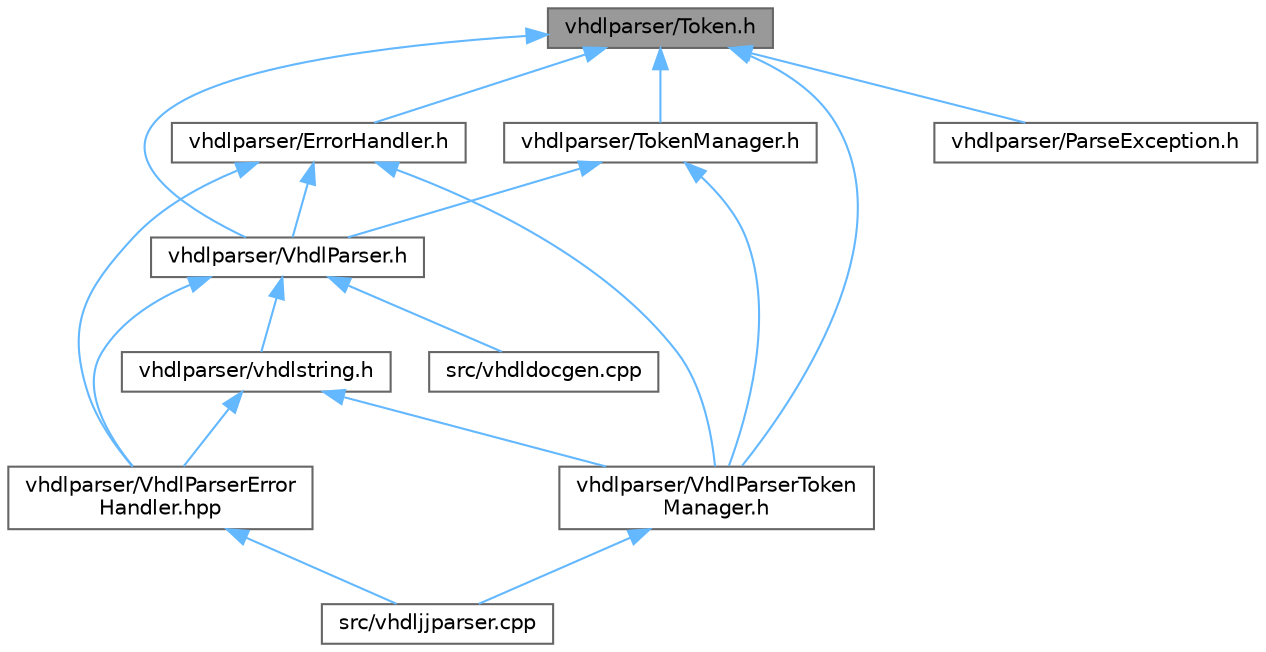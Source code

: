 digraph "vhdlparser/Token.h"
{
 // INTERACTIVE_SVG=YES
 // LATEX_PDF_SIZE
  bgcolor="transparent";
  edge [fontname=Helvetica,fontsize=10,labelfontname=Helvetica,labelfontsize=10];
  node [fontname=Helvetica,fontsize=10,shape=box,height=0.2,width=0.4];
  Node1 [id="Node000001",label="vhdlparser/Token.h",height=0.2,width=0.4,color="gray40", fillcolor="grey60", style="filled", fontcolor="black",tooltip=" "];
  Node1 -> Node2 [id="edge1_Node000001_Node000002",dir="back",color="steelblue1",style="solid",tooltip=" "];
  Node2 [id="Node000002",label="vhdlparser/ErrorHandler.h",height=0.2,width=0.4,color="grey40", fillcolor="white", style="filled",URL="$d3/dd5/_error_handler_8h.html",tooltip=" "];
  Node2 -> Node3 [id="edge2_Node000002_Node000003",dir="back",color="steelblue1",style="solid",tooltip=" "];
  Node3 [id="Node000003",label="vhdlparser/VhdlParser.h",height=0.2,width=0.4,color="grey40", fillcolor="white", style="filled",URL="$d5/df9/_vhdl_parser_8h.html",tooltip=" "];
  Node3 -> Node4 [id="edge3_Node000003_Node000004",dir="back",color="steelblue1",style="solid",tooltip=" "];
  Node4 [id="Node000004",label="src/vhdldocgen.cpp",height=0.2,width=0.4,color="grey40", fillcolor="white", style="filled",URL="$de/dea/vhdldocgen_8cpp.html",tooltip=" "];
  Node3 -> Node5 [id="edge4_Node000003_Node000005",dir="back",color="steelblue1",style="solid",tooltip=" "];
  Node5 [id="Node000005",label="vhdlparser/VhdlParserError\lHandler.hpp",height=0.2,width=0.4,color="grey40", fillcolor="white", style="filled",URL="$d2/dc3/_vhdl_parser_error_handler_8hpp.html",tooltip=" "];
  Node5 -> Node6 [id="edge5_Node000005_Node000006",dir="back",color="steelblue1",style="solid",tooltip=" "];
  Node6 [id="Node000006",label="src/vhdljjparser.cpp",height=0.2,width=0.4,color="grey40", fillcolor="white", style="filled",URL="$d1/d86/vhdljjparser_8cpp.html",tooltip=" "];
  Node3 -> Node7 [id="edge6_Node000003_Node000007",dir="back",color="steelblue1",style="solid",tooltip=" "];
  Node7 [id="Node000007",label="vhdlparser/vhdlstring.h",height=0.2,width=0.4,color="grey40", fillcolor="white", style="filled",URL="$d9/d48/vhdlstring_8h.html",tooltip=" "];
  Node7 -> Node5 [id="edge7_Node000007_Node000005",dir="back",color="steelblue1",style="solid",tooltip=" "];
  Node7 -> Node8 [id="edge8_Node000007_Node000008",dir="back",color="steelblue1",style="solid",tooltip=" "];
  Node8 [id="Node000008",label="vhdlparser/VhdlParserToken\lManager.h",height=0.2,width=0.4,color="grey40", fillcolor="white", style="filled",URL="$d7/dad/_vhdl_parser_token_manager_8h.html",tooltip=" "];
  Node8 -> Node6 [id="edge9_Node000008_Node000006",dir="back",color="steelblue1",style="solid",tooltip=" "];
  Node2 -> Node5 [id="edge10_Node000002_Node000005",dir="back",color="steelblue1",style="solid",tooltip=" "];
  Node2 -> Node8 [id="edge11_Node000002_Node000008",dir="back",color="steelblue1",style="solid",tooltip=" "];
  Node1 -> Node9 [id="edge12_Node000001_Node000009",dir="back",color="steelblue1",style="solid",tooltip=" "];
  Node9 [id="Node000009",label="vhdlparser/ParseException.h",height=0.2,width=0.4,color="grey40", fillcolor="white", style="filled",URL="$d7/de0/_parse_exception_8h.html",tooltip=" "];
  Node1 -> Node10 [id="edge13_Node000001_Node000010",dir="back",color="steelblue1",style="solid",tooltip=" "];
  Node10 [id="Node000010",label="vhdlparser/TokenManager.h",height=0.2,width=0.4,color="grey40", fillcolor="white", style="filled",URL="$d4/df9/_token_manager_8h.html",tooltip=" "];
  Node10 -> Node3 [id="edge14_Node000010_Node000003",dir="back",color="steelblue1",style="solid",tooltip=" "];
  Node10 -> Node8 [id="edge15_Node000010_Node000008",dir="back",color="steelblue1",style="solid",tooltip=" "];
  Node1 -> Node3 [id="edge16_Node000001_Node000003",dir="back",color="steelblue1",style="solid",tooltip=" "];
  Node1 -> Node8 [id="edge17_Node000001_Node000008",dir="back",color="steelblue1",style="solid",tooltip=" "];
}
